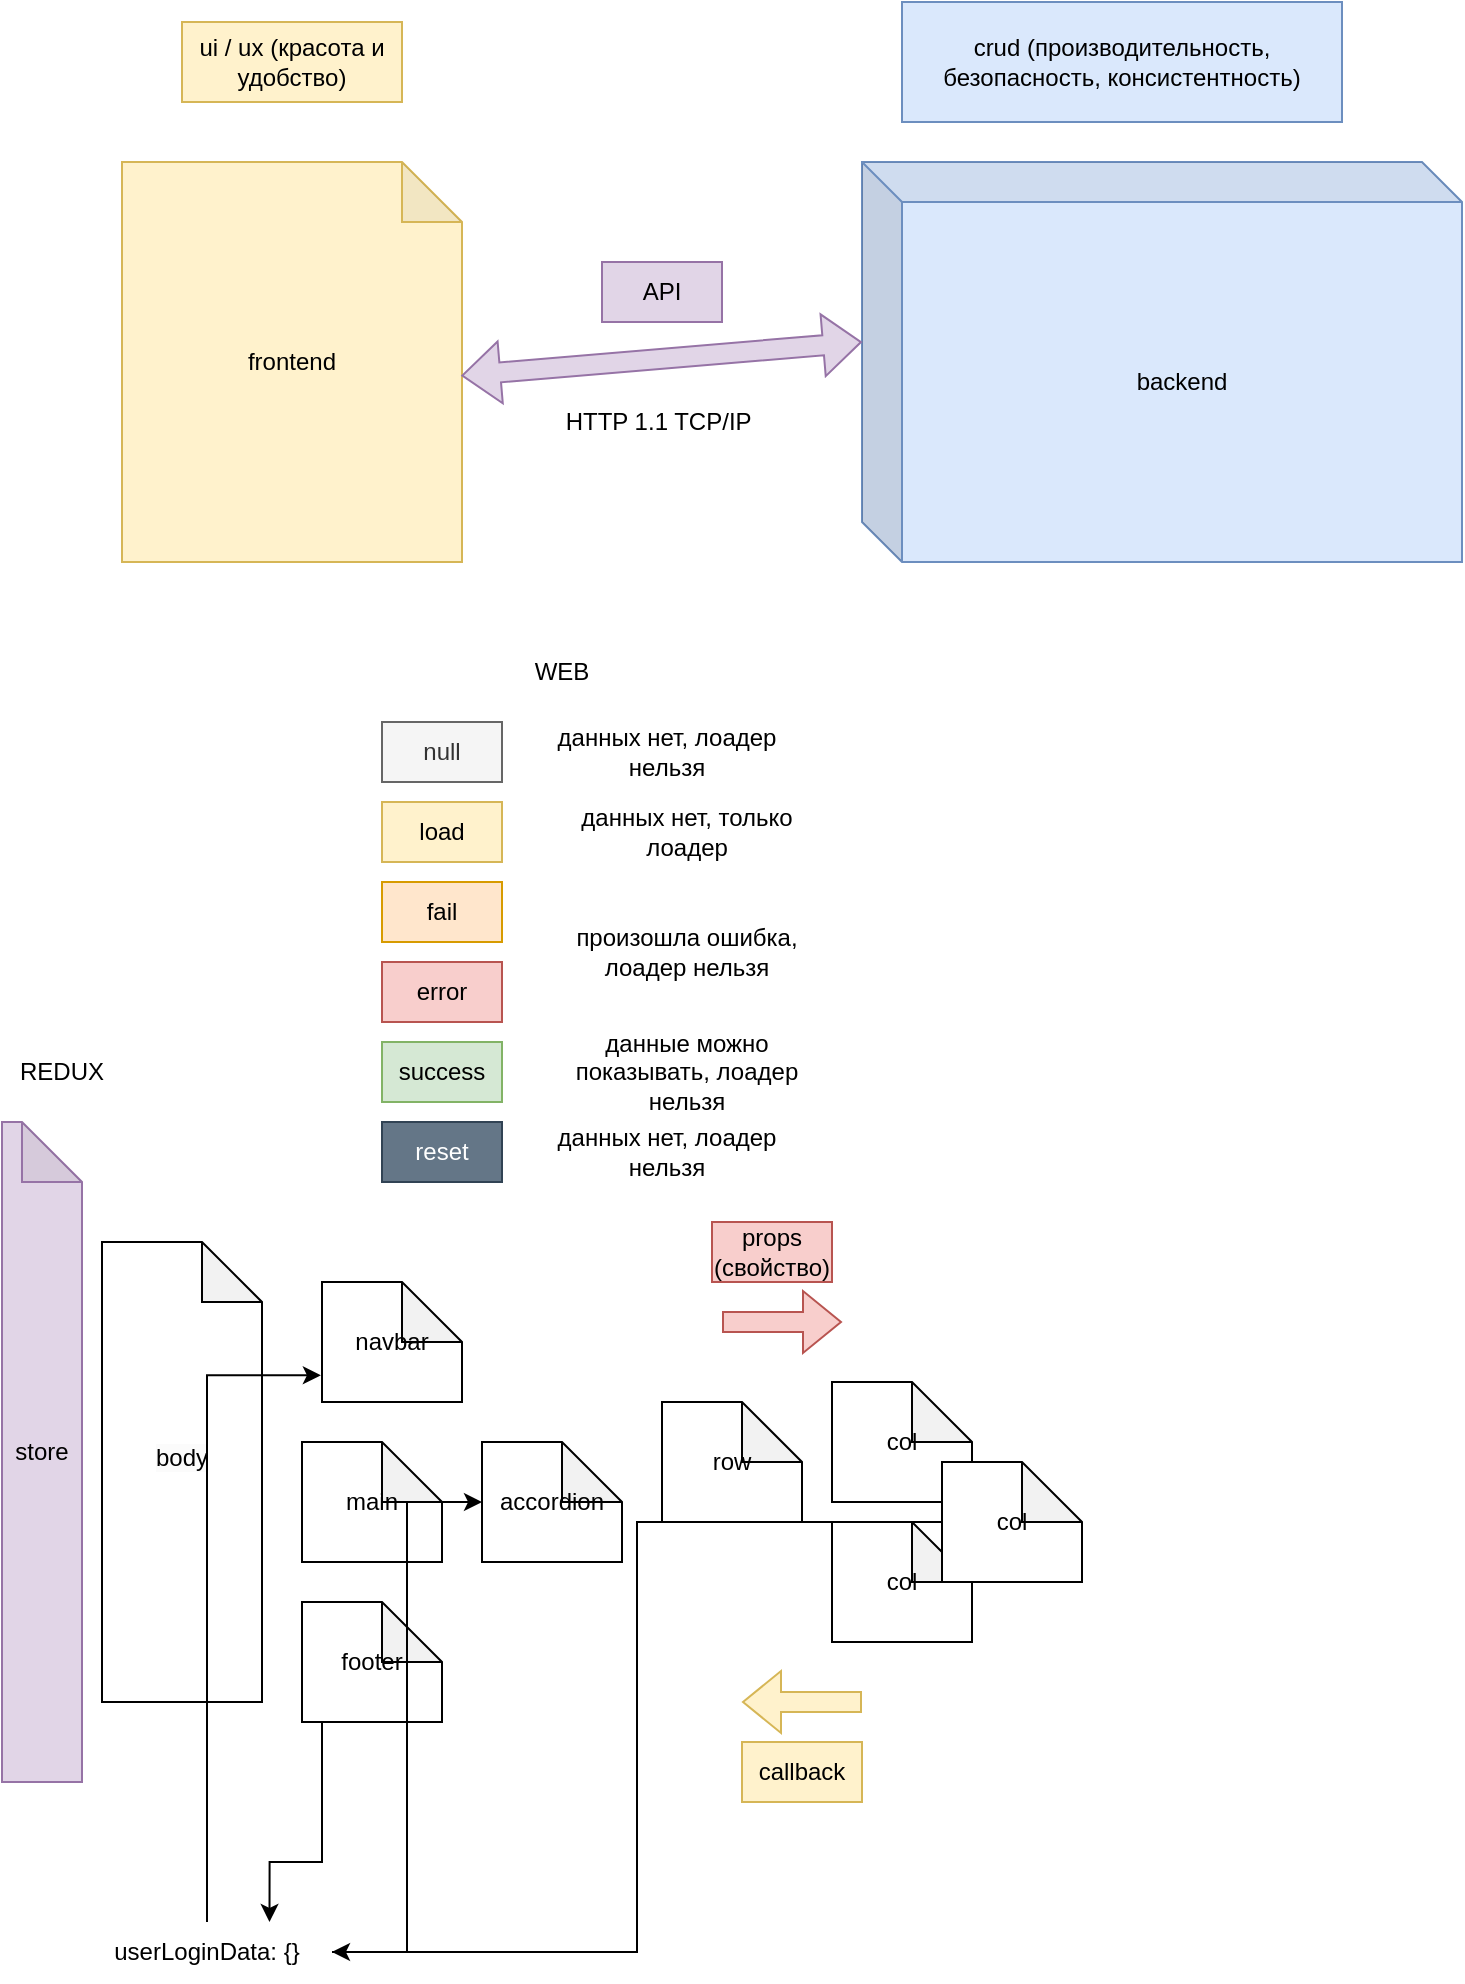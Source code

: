 <mxfile version="23.1.5" type="device">
  <diagram name="Page-1" id="hFwhQk6YxRnWlAJZISRS">
    <mxGraphModel dx="735" dy="403" grid="1" gridSize="10" guides="1" tooltips="1" connect="1" arrows="1" fold="1" page="1" pageScale="1" pageWidth="850" pageHeight="1100" math="0" shadow="0">
      <root>
        <mxCell id="0" />
        <mxCell id="1" parent="0" />
        <mxCell id="JpbQ0CbqDjbwNVCKvpY6-1" value="frontend" style="shape=note;whiteSpace=wrap;html=1;backgroundOutline=1;darkOpacity=0.05;fillColor=#fff2cc;strokeColor=#d6b656;" parent="1" vertex="1">
          <mxGeometry x="70" y="200" width="170" height="200" as="geometry" />
        </mxCell>
        <mxCell id="JpbQ0CbqDjbwNVCKvpY6-3" value="backend" style="shape=cube;whiteSpace=wrap;html=1;boundedLbl=1;backgroundOutline=1;darkOpacity=0.05;darkOpacity2=0.1;fillColor=#dae8fc;strokeColor=#6c8ebf;" parent="1" vertex="1">
          <mxGeometry x="440" y="200" width="300" height="200" as="geometry" />
        </mxCell>
        <mxCell id="JpbQ0CbqDjbwNVCKvpY6-4" value="" style="shape=flexArrow;endArrow=classic;startArrow=classic;html=1;rounded=0;exitX=0.998;exitY=0.534;exitDx=0;exitDy=0;exitPerimeter=0;entryX=0;entryY=0;entryDx=0;entryDy=90;entryPerimeter=0;fillColor=#e1d5e7;strokeColor=#9673a6;" parent="1" source="JpbQ0CbqDjbwNVCKvpY6-1" target="JpbQ0CbqDjbwNVCKvpY6-3" edge="1">
          <mxGeometry width="100" height="100" relative="1" as="geometry">
            <mxPoint x="280" y="360" as="sourcePoint" />
            <mxPoint x="380" y="260" as="targetPoint" />
          </mxGeometry>
        </mxCell>
        <mxCell id="JpbQ0CbqDjbwNVCKvpY6-5" value="ui / ux (красота и удобство)" style="text;html=1;strokeColor=#d6b656;fillColor=#fff2cc;align=center;verticalAlign=middle;whiteSpace=wrap;rounded=0;" parent="1" vertex="1">
          <mxGeometry x="100" y="130" width="110" height="40" as="geometry" />
        </mxCell>
        <mxCell id="JpbQ0CbqDjbwNVCKvpY6-6" value="crud (производительность, безопасность, консистентность)" style="text;html=1;strokeColor=#6c8ebf;fillColor=#dae8fc;align=center;verticalAlign=middle;whiteSpace=wrap;rounded=0;" parent="1" vertex="1">
          <mxGeometry x="460" y="120" width="220" height="60" as="geometry" />
        </mxCell>
        <mxCell id="JpbQ0CbqDjbwNVCKvpY6-7" value="API" style="text;html=1;strokeColor=#9673a6;fillColor=#e1d5e7;align=center;verticalAlign=middle;whiteSpace=wrap;rounded=0;" parent="1" vertex="1">
          <mxGeometry x="310" y="250" width="60" height="30" as="geometry" />
        </mxCell>
        <mxCell id="JpbQ0CbqDjbwNVCKvpY6-8" value="HTTP 1.1 TCP/IP&amp;nbsp;" style="text;html=1;strokeColor=none;fillColor=none;align=center;verticalAlign=middle;whiteSpace=wrap;rounded=0;" parent="1" vertex="1">
          <mxGeometry x="285" y="320" width="110" height="20" as="geometry" />
        </mxCell>
        <mxCell id="vQHXN3YgXZzL9olLbDtY-2" value="&#xa;&lt;span style=&quot;color: rgb(0, 0, 0); font-family: Helvetica; font-size: 12px; font-style: normal; font-variant-ligatures: normal; font-variant-caps: normal; font-weight: 400; letter-spacing: normal; orphans: 2; text-align: center; text-indent: 0px; text-transform: none; widows: 2; word-spacing: 0px; -webkit-text-stroke-width: 0px; background-color: rgb(251, 251, 251); text-decoration-thickness: initial; text-decoration-style: initial; text-decoration-color: initial; float: none; display: inline !important;&quot;&gt;body&lt;/span&gt;&#xa;&#xa;" style="shape=note;whiteSpace=wrap;html=1;backgroundOutline=1;darkOpacity=0.05;" vertex="1" parent="1">
          <mxGeometry x="60" y="740" width="80" height="230" as="geometry" />
        </mxCell>
        <mxCell id="vQHXN3YgXZzL9olLbDtY-3" value="navbar" style="shape=note;whiteSpace=wrap;html=1;backgroundOutline=1;darkOpacity=0.05;" vertex="1" parent="1">
          <mxGeometry x="170" y="760" width="70" height="60" as="geometry" />
        </mxCell>
        <mxCell id="vQHXN3YgXZzL9olLbDtY-36" style="edgeStyle=orthogonalEdgeStyle;rounded=0;orthogonalLoop=1;jettySize=auto;html=1;entryX=0.75;entryY=0;entryDx=0;entryDy=0;" edge="1" parent="1" source="vQHXN3YgXZzL9olLbDtY-4" target="vQHXN3YgXZzL9olLbDtY-35">
          <mxGeometry relative="1" as="geometry">
            <Array as="points">
              <mxPoint x="170" y="1050" />
            </Array>
          </mxGeometry>
        </mxCell>
        <mxCell id="vQHXN3YgXZzL9olLbDtY-4" value="footer" style="shape=note;whiteSpace=wrap;html=1;backgroundOutline=1;darkOpacity=0.05;" vertex="1" parent="1">
          <mxGeometry x="160" y="920" width="70" height="60" as="geometry" />
        </mxCell>
        <mxCell id="vQHXN3YgXZzL9olLbDtY-5" value="main" style="shape=note;whiteSpace=wrap;html=1;backgroundOutline=1;darkOpacity=0.05;" vertex="1" parent="1">
          <mxGeometry x="160" y="840" width="70" height="60" as="geometry" />
        </mxCell>
        <mxCell id="vQHXN3YgXZzL9olLbDtY-6" value="accordion" style="shape=note;whiteSpace=wrap;html=1;backgroundOutline=1;darkOpacity=0.05;" vertex="1" parent="1">
          <mxGeometry x="250" y="840" width="70" height="60" as="geometry" />
        </mxCell>
        <mxCell id="vQHXN3YgXZzL9olLbDtY-7" value="row" style="shape=note;whiteSpace=wrap;html=1;backgroundOutline=1;darkOpacity=0.05;" vertex="1" parent="1">
          <mxGeometry x="340" y="820" width="70" height="60" as="geometry" />
        </mxCell>
        <mxCell id="vQHXN3YgXZzL9olLbDtY-8" value="col" style="shape=note;whiteSpace=wrap;html=1;backgroundOutline=1;darkOpacity=0.05;" vertex="1" parent="1">
          <mxGeometry x="425" y="810" width="70" height="60" as="geometry" />
        </mxCell>
        <mxCell id="vQHXN3YgXZzL9olLbDtY-9" value="col" style="shape=note;whiteSpace=wrap;html=1;backgroundOutline=1;darkOpacity=0.05;" vertex="1" parent="1">
          <mxGeometry x="425" y="880" width="70" height="60" as="geometry" />
        </mxCell>
        <mxCell id="vQHXN3YgXZzL9olLbDtY-39" style="edgeStyle=orthogonalEdgeStyle;rounded=0;orthogonalLoop=1;jettySize=auto;html=1;entryX=1;entryY=0.5;entryDx=0;entryDy=0;" edge="1" parent="1" source="vQHXN3YgXZzL9olLbDtY-10" target="vQHXN3YgXZzL9olLbDtY-35">
          <mxGeometry relative="1" as="geometry" />
        </mxCell>
        <mxCell id="vQHXN3YgXZzL9olLbDtY-10" value="col" style="shape=note;whiteSpace=wrap;html=1;backgroundOutline=1;darkOpacity=0.05;" vertex="1" parent="1">
          <mxGeometry x="480" y="850" width="70" height="60" as="geometry" />
        </mxCell>
        <mxCell id="vQHXN3YgXZzL9olLbDtY-12" value="" style="shape=flexArrow;endArrow=classic;html=1;rounded=0;fillColor=#f8cecc;strokeColor=#b85450;" edge="1" parent="1">
          <mxGeometry width="50" height="50" relative="1" as="geometry">
            <mxPoint x="370" y="780" as="sourcePoint" />
            <mxPoint x="430" y="780" as="targetPoint" />
          </mxGeometry>
        </mxCell>
        <mxCell id="vQHXN3YgXZzL9olLbDtY-13" value="props (свойство)" style="text;html=1;align=center;verticalAlign=middle;whiteSpace=wrap;rounded=0;fillColor=#f8cecc;strokeColor=#b85450;" vertex="1" parent="1">
          <mxGeometry x="365" y="730" width="60" height="30" as="geometry" />
        </mxCell>
        <mxCell id="vQHXN3YgXZzL9olLbDtY-14" value="" style="shape=flexArrow;endArrow=classic;html=1;rounded=0;fillColor=#fff2cc;strokeColor=#d6b656;" edge="1" parent="1">
          <mxGeometry width="50" height="50" relative="1" as="geometry">
            <mxPoint x="440" y="970" as="sourcePoint" />
            <mxPoint x="380" y="970" as="targetPoint" />
          </mxGeometry>
        </mxCell>
        <mxCell id="vQHXN3YgXZzL9olLbDtY-15" value="callback" style="text;html=1;align=center;verticalAlign=middle;whiteSpace=wrap;rounded=0;fillColor=#fff2cc;strokeColor=#d6b656;" vertex="1" parent="1">
          <mxGeometry x="380" y="990" width="60" height="30" as="geometry" />
        </mxCell>
        <mxCell id="vQHXN3YgXZzL9olLbDtY-21" value="REDUX" style="text;html=1;align=center;verticalAlign=middle;whiteSpace=wrap;rounded=0;" vertex="1" parent="1">
          <mxGeometry x="10" y="640" width="60" height="30" as="geometry" />
        </mxCell>
        <mxCell id="vQHXN3YgXZzL9olLbDtY-22" value="store" style="shape=note;whiteSpace=wrap;html=1;backgroundOutline=1;darkOpacity=0.05;fillColor=#e1d5e7;strokeColor=#9673a6;" vertex="1" parent="1">
          <mxGeometry x="10" y="680" width="40" height="330" as="geometry" />
        </mxCell>
        <mxCell id="vQHXN3YgXZzL9olLbDtY-23" value="null" style="text;html=1;align=center;verticalAlign=middle;whiteSpace=wrap;rounded=0;fillColor=#f5f5f5;fontColor=#333333;strokeColor=#666666;" vertex="1" parent="1">
          <mxGeometry x="200" y="480" width="60" height="30" as="geometry" />
        </mxCell>
        <mxCell id="vQHXN3YgXZzL9olLbDtY-24" value="load" style="text;html=1;align=center;verticalAlign=middle;whiteSpace=wrap;rounded=0;fillColor=#fff2cc;strokeColor=#d6b656;" vertex="1" parent="1">
          <mxGeometry x="200" y="520" width="60" height="30" as="geometry" />
        </mxCell>
        <mxCell id="vQHXN3YgXZzL9olLbDtY-25" value="fail" style="text;html=1;align=center;verticalAlign=middle;whiteSpace=wrap;rounded=0;fillColor=#ffe6cc;strokeColor=#d79b00;" vertex="1" parent="1">
          <mxGeometry x="200" y="560" width="60" height="30" as="geometry" />
        </mxCell>
        <mxCell id="vQHXN3YgXZzL9olLbDtY-26" value="error" style="text;html=1;align=center;verticalAlign=middle;whiteSpace=wrap;rounded=0;fillColor=#f8cecc;strokeColor=#b85450;" vertex="1" parent="1">
          <mxGeometry x="200" y="600" width="60" height="30" as="geometry" />
        </mxCell>
        <mxCell id="vQHXN3YgXZzL9olLbDtY-27" value="success" style="text;html=1;align=center;verticalAlign=middle;whiteSpace=wrap;rounded=0;fillColor=#d5e8d4;strokeColor=#82b366;" vertex="1" parent="1">
          <mxGeometry x="200" y="640" width="60" height="30" as="geometry" />
        </mxCell>
        <mxCell id="vQHXN3YgXZzL9olLbDtY-28" value="reset" style="text;html=1;align=center;verticalAlign=middle;whiteSpace=wrap;rounded=0;fillColor=#647687;fontColor=#ffffff;strokeColor=#314354;" vertex="1" parent="1">
          <mxGeometry x="200" y="680" width="60" height="30" as="geometry" />
        </mxCell>
        <mxCell id="vQHXN3YgXZzL9olLbDtY-29" value="данных нет, только лоадер" style="text;html=1;align=center;verticalAlign=middle;whiteSpace=wrap;rounded=0;" vertex="1" parent="1">
          <mxGeometry x="285" y="520" width="135" height="30" as="geometry" />
        </mxCell>
        <mxCell id="vQHXN3YgXZzL9olLbDtY-30" value="произошла ошибка, лоадер нельзя" style="text;html=1;align=center;verticalAlign=middle;whiteSpace=wrap;rounded=0;" vertex="1" parent="1">
          <mxGeometry x="285" y="560" width="135" height="70" as="geometry" />
        </mxCell>
        <mxCell id="vQHXN3YgXZzL9olLbDtY-31" value="данных нет, лоадер нельзя" style="text;html=1;align=center;verticalAlign=middle;whiteSpace=wrap;rounded=0;" vertex="1" parent="1">
          <mxGeometry x="275" y="480" width="135" height="30" as="geometry" />
        </mxCell>
        <mxCell id="vQHXN3YgXZzL9olLbDtY-32" value="данные можно показывать, лоадер нельзя" style="text;html=1;align=center;verticalAlign=middle;whiteSpace=wrap;rounded=0;" vertex="1" parent="1">
          <mxGeometry x="285" y="640" width="135" height="30" as="geometry" />
        </mxCell>
        <mxCell id="vQHXN3YgXZzL9olLbDtY-33" value="данных нет, лоадер нельзя" style="text;html=1;align=center;verticalAlign=middle;whiteSpace=wrap;rounded=0;" vertex="1" parent="1">
          <mxGeometry x="275" y="680" width="135" height="30" as="geometry" />
        </mxCell>
        <mxCell id="vQHXN3YgXZzL9olLbDtY-34" value="WEB" style="text;html=1;align=center;verticalAlign=middle;whiteSpace=wrap;rounded=0;" vertex="1" parent="1">
          <mxGeometry x="260" y="440" width="60" height="30" as="geometry" />
        </mxCell>
        <mxCell id="vQHXN3YgXZzL9olLbDtY-35" value="userLoginData: {}" style="text;html=1;align=center;verticalAlign=middle;whiteSpace=wrap;rounded=0;" vertex="1" parent="1">
          <mxGeometry x="50" y="1080" width="125" height="30" as="geometry" />
        </mxCell>
        <mxCell id="vQHXN3YgXZzL9olLbDtY-37" style="edgeStyle=orthogonalEdgeStyle;rounded=0;orthogonalLoop=1;jettySize=auto;html=1;entryX=-0.008;entryY=0.777;entryDx=0;entryDy=0;entryPerimeter=0;" edge="1" parent="1" source="vQHXN3YgXZzL9olLbDtY-35" target="vQHXN3YgXZzL9olLbDtY-3">
          <mxGeometry relative="1" as="geometry" />
        </mxCell>
        <mxCell id="vQHXN3YgXZzL9olLbDtY-40" style="edgeStyle=orthogonalEdgeStyle;rounded=0;orthogonalLoop=1;jettySize=auto;html=1;entryX=0;entryY=0.5;entryDx=0;entryDy=0;entryPerimeter=0;" edge="1" parent="1" source="vQHXN3YgXZzL9olLbDtY-35" target="vQHXN3YgXZzL9olLbDtY-6">
          <mxGeometry relative="1" as="geometry" />
        </mxCell>
      </root>
    </mxGraphModel>
  </diagram>
</mxfile>
